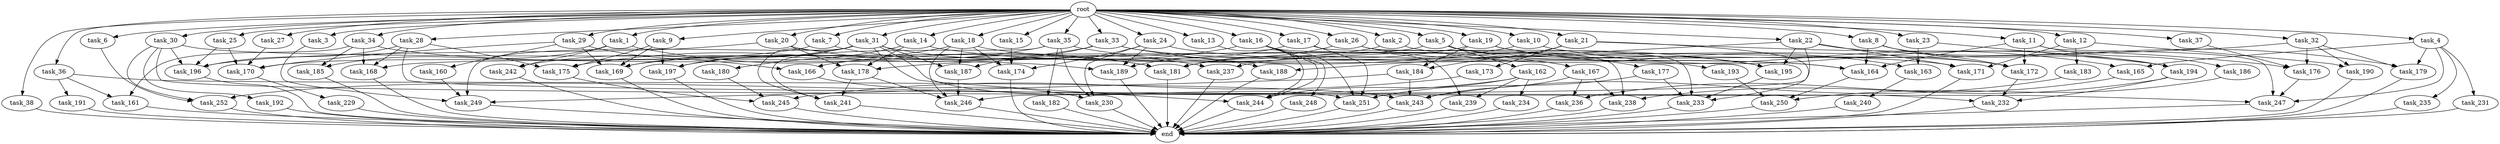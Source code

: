digraph G {
  task_12 [size="2.048000"];
  task_160 [size="1391569403.904000"];
  task_36 [size="2.048000"];
  task_19 [size="2.048000"];
  task_249 [size="3676492005.376000"];
  task_196 [size="4638564679.680000"];
  root [size="0.000000"];
  task_10 [size="2.048000"];
  task_168 [size="3246995275.776000"];
  task_18 [size="2.048000"];
  task_1 [size="2.048000"];
  task_189 [size="1683627180.032000"];
  task_183 [size="1391569403.904000"];
  task_161 [size="2491081031.680000"];
  task_4 [size="2.048000"];
  task_33 [size="2.048000"];
  task_235 [size="618475290.624000"];
  task_234 [size="1099511627.776000"];
  task_8 [size="2.048000"];
  task_252 [size="2353642078.208000"];
  task_15 [size="2.048000"];
  task_5 [size="2.048000"];
  end [size="0.000000"];
  task_246 [size="3590592659.456000"];
  task_167 [size="841813590.016000"];
  task_14 [size="2.048000"];
  task_244 [size="3728031612.928000"];
  task_38 [size="2.048000"];
  task_241 [size="1838246002.688000"];
  task_16 [size="2.048000"];
  task_7 [size="2.048000"];
  task_242 [size="1271310319.616000"];
  task_27 [size="2.048000"];
  task_26 [size="2.048000"];
  task_177 [size="618475290.624000"];
  task_239 [size="2817498546.176000"];
  task_193 [size="618475290.624000"];
  task_176 [size="3178275799.040000"];
  task_30 [size="2.048000"];
  task_245 [size="4277787426.816000"];
  task_172 [size="3384434229.248000"];
  task_164 [size="2765958938.624000"];
  task_174 [size="1683627180.032000"];
  task_171 [size="4209067950.080000"];
  task_197 [size="1752346656.768000"];
  task_165 [size="2336462209.024000"];
  task_179 [size="2405181685.760000"];
  task_182 [size="841813590.016000"];
  task_192 [size="1099511627.776000"];
  task_231 [size="618475290.624000"];
  task_17 [size="2.048000"];
  task_169 [size="2714419331.072000"];
  task_166 [size="3109556322.304000"];
  task_31 [size="2.048000"];
  task_170 [size="4982162063.360000"];
  task_194 [size="1511828488.192000"];
  task_2 [size="2.048000"];
  task_237 [size="773094113.280000"];
  task_35 [size="2.048000"];
  task_3 [size="2.048000"];
  task_187 [size="2559800508.416000"];
  task_247 [size="3728031612.928000"];
  task_230 [size="2370821947.392000"];
  task_181 [size="4157528342.528000"];
  task_162 [size="1717986918.400000"];
  task_232 [size="1597727834.112000"];
  task_184 [size="3109556322.304000"];
  task_22 [size="2.048000"];
  task_191 [size="1391569403.904000"];
  task_236 [size="3435973836.800000"];
  task_29 [size="2.048000"];
  task_21 [size="2.048000"];
  task_28 [size="2.048000"];
  task_229 [size="68719476.736000"];
  task_163 [size="429496729.600000"];
  task_175 [size="1116691496.960000"];
  task_233 [size="2714419331.072000"];
  task_23 [size="2.048000"];
  task_190 [size="1460288880.640000"];
  task_25 [size="2.048000"];
  task_6 [size="2.048000"];
  task_32 [size="2.048000"];
  task_188 [size="2559800508.416000"];
  task_250 [size="2422361554.944000"];
  task_20 [size="2.048000"];
  task_243 [size="5102421147.648000"];
  task_238 [size="1941325217.792000"];
  task_9 [size="2.048000"];
  task_37 [size="2.048000"];
  task_180 [size="429496729.600000"];
  task_248 [size="1717986918.400000"];
  task_195 [size="5772436045.824000"];
  task_185 [size="1529008357.376000"];
  task_186 [size="618475290.624000"];
  task_34 [size="2.048000"];
  task_240 [size="429496729.600000"];
  task_173 [size="1391569403.904000"];
  task_178 [size="1889785610.240000"];
  task_13 [size="2.048000"];
  task_251 [size="2989297238.016000"];
  task_24 [size="2.048000"];
  task_11 [size="2.048000"];

  task_12 -> task_183 [size="679477248.000000"];
  task_12 -> task_190 [size="679477248.000000"];
  task_12 -> task_171 [size="679477248.000000"];
  task_160 -> task_249 [size="838860800.000000"];
  task_36 -> task_161 [size="679477248.000000"];
  task_36 -> task_243 [size="679477248.000000"];
  task_36 -> task_191 [size="679477248.000000"];
  task_19 -> task_165 [size="838860800.000000"];
  task_19 -> task_195 [size="838860800.000000"];
  task_19 -> task_184 [size="838860800.000000"];
  task_19 -> task_181 [size="838860800.000000"];
  task_249 -> end [size="1.000000"];
  task_196 -> end [size="1.000000"];
  root -> task_12 [size="1.000000"];
  root -> task_35 [size="1.000000"];
  root -> task_14 [size="1.000000"];
  root -> task_36 [size="1.000000"];
  root -> task_37 [size="1.000000"];
  root -> task_6 [size="1.000000"];
  root -> task_32 [size="1.000000"];
  root -> task_38 [size="1.000000"];
  root -> task_19 [size="1.000000"];
  root -> task_20 [size="1.000000"];
  root -> task_16 [size="1.000000"];
  root -> task_9 [size="1.000000"];
  root -> task_31 [size="1.000000"];
  root -> task_10 [size="1.000000"];
  root -> task_1 [size="1.000000"];
  root -> task_18 [size="1.000000"];
  root -> task_5 [size="1.000000"];
  root -> task_2 [size="1.000000"];
  root -> task_4 [size="1.000000"];
  root -> task_27 [size="1.000000"];
  root -> task_11 [size="1.000000"];
  root -> task_23 [size="1.000000"];
  root -> task_3 [size="1.000000"];
  root -> task_26 [size="1.000000"];
  root -> task_7 [size="1.000000"];
  root -> task_34 [size="1.000000"];
  root -> task_17 [size="1.000000"];
  root -> task_33 [size="1.000000"];
  root -> task_15 [size="1.000000"];
  root -> task_22 [size="1.000000"];
  root -> task_29 [size="1.000000"];
  root -> task_8 [size="1.000000"];
  root -> task_30 [size="1.000000"];
  root -> task_13 [size="1.000000"];
  root -> task_25 [size="1.000000"];
  root -> task_24 [size="1.000000"];
  root -> task_21 [size="1.000000"];
  root -> task_28 [size="1.000000"];
  task_10 -> task_194 [size="301989888.000000"];
  task_10 -> task_237 [size="301989888.000000"];
  task_168 -> end [size="1.000000"];
  task_18 -> task_187 [size="536870912.000000"];
  task_18 -> task_169 [size="536870912.000000"];
  task_18 -> task_246 [size="536870912.000000"];
  task_18 -> task_174 [size="536870912.000000"];
  task_18 -> task_164 [size="536870912.000000"];
  task_1 -> task_181 [size="209715200.000000"];
  task_1 -> task_185 [size="209715200.000000"];
  task_1 -> task_242 [size="209715200.000000"];
  task_189 -> end [size="1.000000"];
  task_183 -> task_243 [size="838860800.000000"];
  task_161 -> end [size="1.000000"];
  task_4 -> task_235 [size="301989888.000000"];
  task_4 -> task_165 [size="301989888.000000"];
  task_4 -> task_179 [size="301989888.000000"];
  task_4 -> task_231 [size="301989888.000000"];
  task_4 -> task_247 [size="301989888.000000"];
  task_33 -> task_187 [size="301989888.000000"];
  task_33 -> task_175 [size="301989888.000000"];
  task_33 -> task_195 [size="301989888.000000"];
  task_33 -> task_193 [size="301989888.000000"];
  task_235 -> end [size="1.000000"];
  task_234 -> end [size="1.000000"];
  task_8 -> task_172 [size="301989888.000000"];
  task_8 -> task_194 [size="301989888.000000"];
  task_8 -> task_164 [size="301989888.000000"];
  task_252 -> end [size="1.000000"];
  task_15 -> task_174 [size="75497472.000000"];
  task_5 -> task_172 [size="838860800.000000"];
  task_5 -> task_168 [size="838860800.000000"];
  task_5 -> task_195 [size="838860800.000000"];
  task_5 -> task_162 [size="838860800.000000"];
  task_246 -> end [size="1.000000"];
  task_167 -> task_236 [size="838860800.000000"];
  task_167 -> task_243 [size="838860800.000000"];
  task_167 -> task_238 [size="838860800.000000"];
  task_14 -> task_180 [size="209715200.000000"];
  task_14 -> task_172 [size="209715200.000000"];
  task_14 -> task_178 [size="209715200.000000"];
  task_244 -> end [size="1.000000"];
  task_38 -> end [size="1.000000"];
  task_241 -> end [size="1.000000"];
  task_16 -> task_166 [size="838860800.000000"];
  task_16 -> task_244 [size="838860800.000000"];
  task_16 -> task_239 [size="838860800.000000"];
  task_16 -> task_251 [size="838860800.000000"];
  task_16 -> task_248 [size="838860800.000000"];
  task_7 -> task_170 [size="75497472.000000"];
  task_7 -> task_237 [size="75497472.000000"];
  task_242 -> end [size="1.000000"];
  task_27 -> task_170 [size="838860800.000000"];
  task_26 -> task_177 [size="301989888.000000"];
  task_26 -> task_233 [size="301989888.000000"];
  task_26 -> task_181 [size="301989888.000000"];
  task_177 -> task_251 [size="134217728.000000"];
  task_177 -> task_233 [size="134217728.000000"];
  task_239 -> end [size="1.000000"];
  task_193 -> task_250 [size="134217728.000000"];
  task_176 -> task_247 [size="679477248.000000"];
  task_30 -> task_252 [size="536870912.000000"];
  task_30 -> task_247 [size="536870912.000000"];
  task_30 -> task_196 [size="536870912.000000"];
  task_30 -> task_192 [size="536870912.000000"];
  task_30 -> task_171 [size="536870912.000000"];
  task_245 -> end [size="1.000000"];
  task_172 -> task_232 [size="536870912.000000"];
  task_164 -> task_250 [size="838860800.000000"];
  task_174 -> end [size="1.000000"];
  task_171 -> end [size="1.000000"];
  task_197 -> end [size="1.000000"];
  task_165 -> task_236 [size="838860800.000000"];
  task_179 -> end [size="1.000000"];
  task_182 -> end [size="1.000000"];
  task_192 -> end [size="1.000000"];
  task_231 -> end [size="1.000000"];
  task_17 -> task_251 [size="75497472.000000"];
  task_17 -> task_238 [size="75497472.000000"];
  task_17 -> task_189 [size="75497472.000000"];
  task_169 -> end [size="1.000000"];
  task_166 -> task_230 [size="536870912.000000"];
  task_31 -> task_197 [size="411041792.000000"];
  task_31 -> task_241 [size="411041792.000000"];
  task_31 -> task_251 [size="411041792.000000"];
  task_31 -> task_249 [size="411041792.000000"];
  task_31 -> task_187 [size="411041792.000000"];
  task_31 -> task_244 [size="411041792.000000"];
  task_31 -> task_242 [size="411041792.000000"];
  task_31 -> task_188 [size="411041792.000000"];
  task_170 -> task_229 [size="33554432.000000"];
  task_194 -> task_232 [size="33554432.000000"];
  task_194 -> task_238 [size="33554432.000000"];
  task_2 -> task_163 [size="75497472.000000"];
  task_2 -> task_169 [size="75497472.000000"];
  task_237 -> end [size="1.000000"];
  task_35 -> task_182 [size="411041792.000000"];
  task_35 -> task_241 [size="411041792.000000"];
  task_35 -> task_230 [size="411041792.000000"];
  task_35 -> task_167 [size="411041792.000000"];
  task_35 -> task_197 [size="411041792.000000"];
  task_3 -> task_249 [size="411041792.000000"];
  task_187 -> task_246 [size="301989888.000000"];
  task_247 -> end [size="1.000000"];
  task_230 -> end [size="1.000000"];
  task_181 -> end [size="1.000000"];
  task_162 -> task_252 [size="536870912.000000"];
  task_162 -> task_234 [size="536870912.000000"];
  task_162 -> task_239 [size="536870912.000000"];
  task_162 -> task_244 [size="536870912.000000"];
  task_232 -> end [size="1.000000"];
  task_184 -> task_249 [size="134217728.000000"];
  task_184 -> task_243 [size="134217728.000000"];
  task_22 -> task_171 [size="838860800.000000"];
  task_22 -> task_246 [size="838860800.000000"];
  task_22 -> task_195 [size="838860800.000000"];
  task_22 -> task_179 [size="838860800.000000"];
  task_22 -> task_188 [size="838860800.000000"];
  task_191 -> end [size="1.000000"];
  task_236 -> end [size="1.000000"];
  task_29 -> task_170 [size="679477248.000000"];
  task_29 -> task_160 [size="679477248.000000"];
  task_29 -> task_169 [size="679477248.000000"];
  task_29 -> task_166 [size="679477248.000000"];
  task_21 -> task_184 [size="679477248.000000"];
  task_21 -> task_173 [size="679477248.000000"];
  task_21 -> task_176 [size="679477248.000000"];
  task_21 -> task_233 [size="679477248.000000"];
  task_28 -> task_175 [size="209715200.000000"];
  task_28 -> task_196 [size="209715200.000000"];
  task_28 -> task_168 [size="209715200.000000"];
  task_28 -> task_232 [size="209715200.000000"];
  task_229 -> end [size="1.000000"];
  task_163 -> task_240 [size="209715200.000000"];
  task_175 -> task_245 [size="838860800.000000"];
  task_233 -> end [size="1.000000"];
  task_23 -> task_163 [size="134217728.000000"];
  task_23 -> task_194 [size="134217728.000000"];
  task_190 -> end [size="1.000000"];
  task_25 -> task_170 [size="838860800.000000"];
  task_25 -> task_196 [size="838860800.000000"];
  task_6 -> task_252 [size="75497472.000000"];
  task_32 -> task_190 [size="33554432.000000"];
  task_32 -> task_176 [size="33554432.000000"];
  task_32 -> task_179 [size="33554432.000000"];
  task_32 -> task_178 [size="33554432.000000"];
  task_188 -> end [size="1.000000"];
  task_250 -> end [size="1.000000"];
  task_20 -> task_196 [size="679477248.000000"];
  task_20 -> task_181 [size="679477248.000000"];
  task_20 -> task_178 [size="679477248.000000"];
  task_243 -> end [size="1.000000"];
  task_238 -> end [size="1.000000"];
  task_9 -> task_175 [size="33554432.000000"];
  task_9 -> task_169 [size="33554432.000000"];
  task_9 -> task_197 [size="33554432.000000"];
  task_37 -> task_176 [size="838860800.000000"];
  task_180 -> task_245 [size="838860800.000000"];
  task_248 -> end [size="1.000000"];
  task_195 -> task_233 [size="209715200.000000"];
  task_185 -> end [size="1.000000"];
  task_186 -> task_250 [size="209715200.000000"];
  task_34 -> task_168 [size="536870912.000000"];
  task_34 -> task_161 [size="536870912.000000"];
  task_34 -> task_185 [size="536870912.000000"];
  task_34 -> task_189 [size="536870912.000000"];
  task_240 -> end [size="1.000000"];
  task_173 -> task_245 [size="411041792.000000"];
  task_178 -> task_241 [size="75497472.000000"];
  task_178 -> task_246 [size="75497472.000000"];
  task_13 -> task_244 [size="33554432.000000"];
  task_251 -> end [size="1.000000"];
  task_24 -> task_230 [size="209715200.000000"];
  task_24 -> task_174 [size="209715200.000000"];
  task_24 -> task_189 [size="209715200.000000"];
  task_24 -> task_164 [size="209715200.000000"];
  task_11 -> task_172 [size="301989888.000000"];
  task_11 -> task_164 [size="301989888.000000"];
  task_11 -> task_186 [size="301989888.000000"];
  task_11 -> task_247 [size="301989888.000000"];
}

